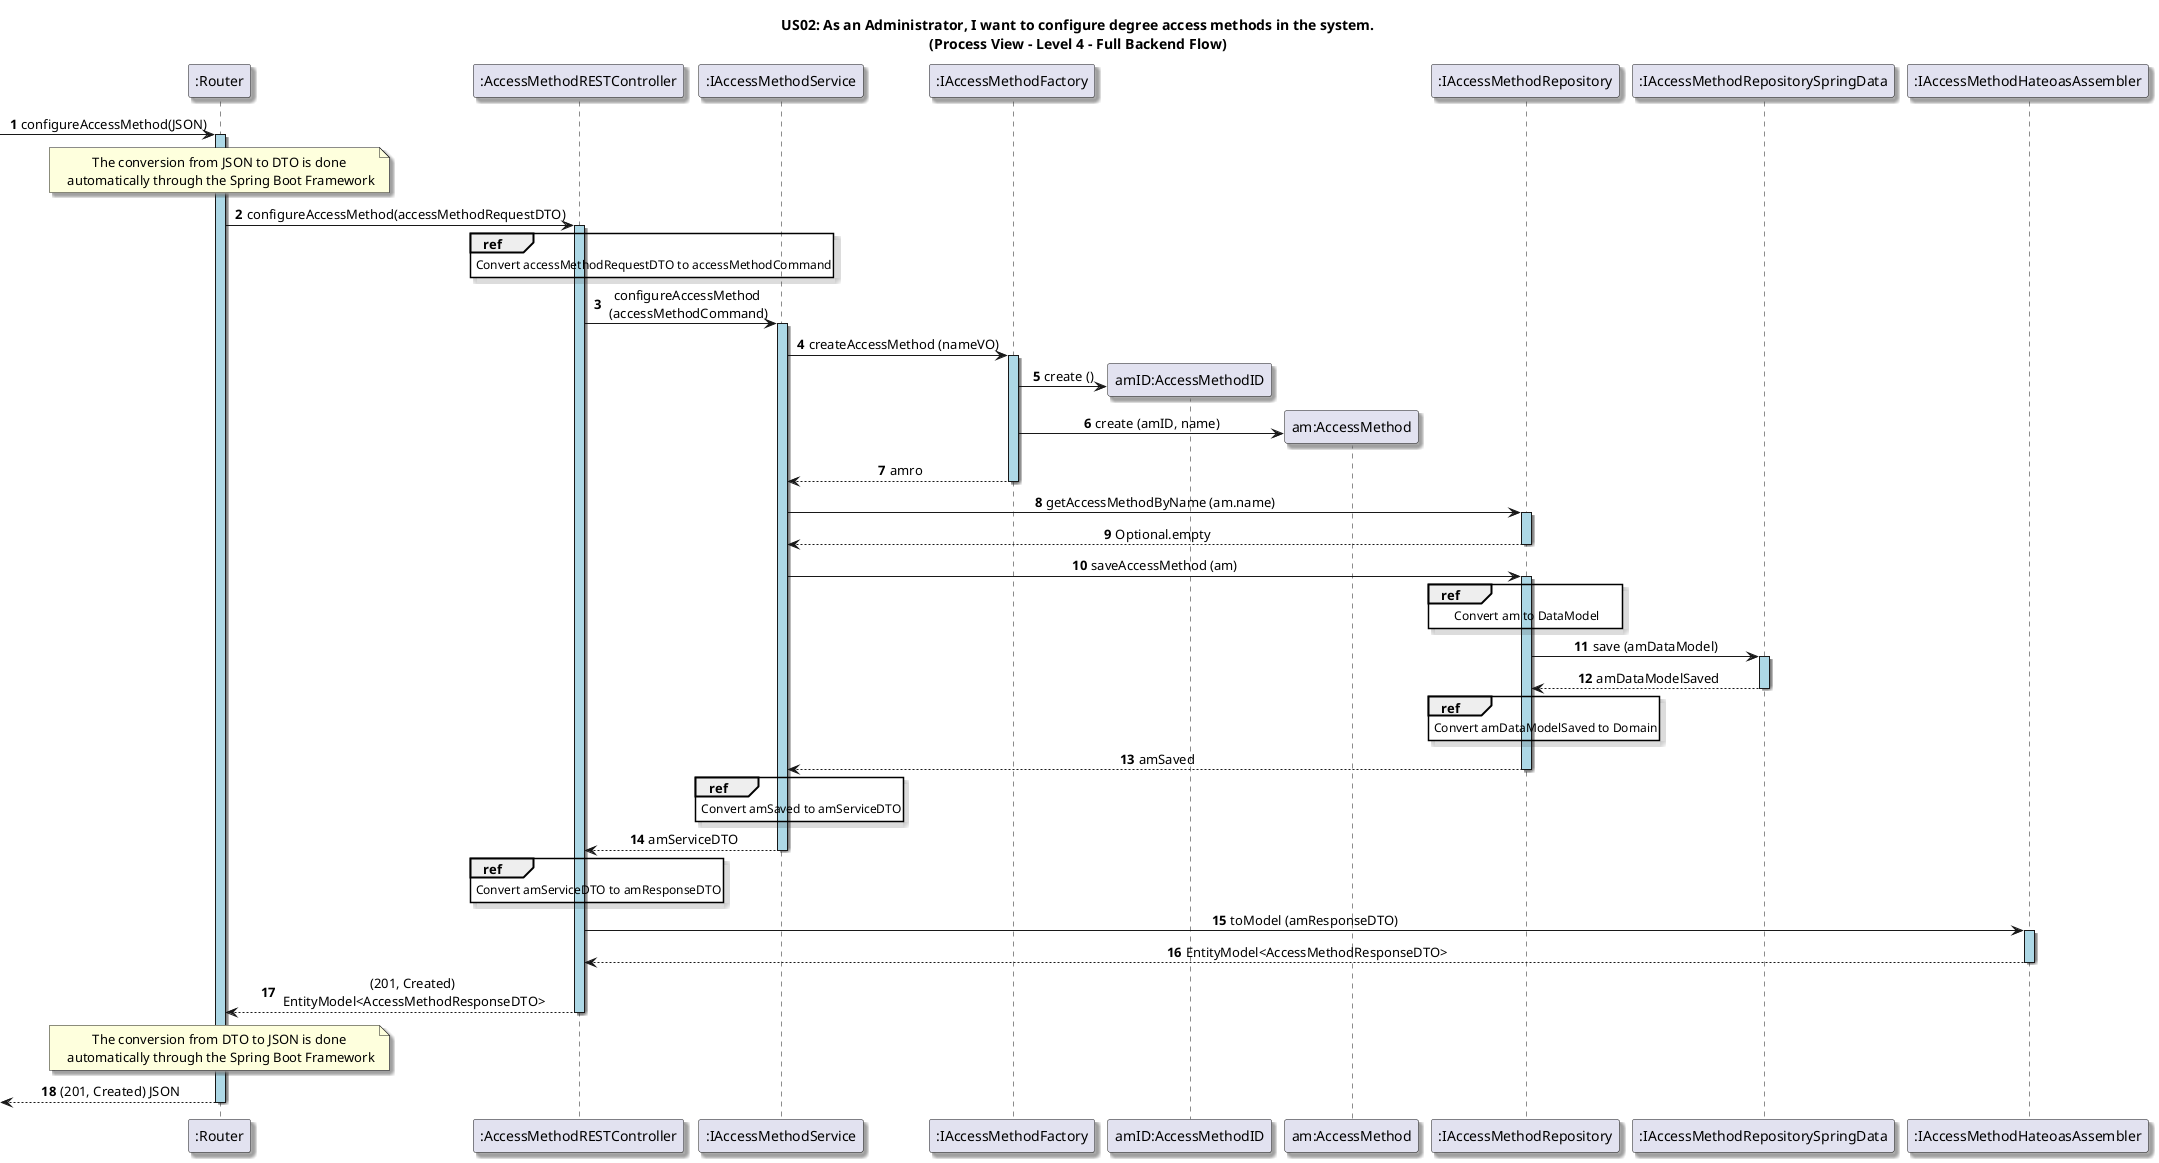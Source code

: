 

@startuml

title US02: As an Administrator, I want to configure degree access methods in the system.\n(Process View - Level 4 - Full Backend Flow)

skinparam defaultTextAlignment center
skinparam shadowing true


autonumber

participant ":Router" as router
-> router: configureAccessMethod(JSON)
activate router #LightBlue
note over router: The conversion from JSON to DTO is done\n automatically through the Spring Boot Framework

participant ":AccessMethodRESTController" as Controller
router -> Controller: configureAccessMethod(accessMethodRequestDTO)
activate Controller #LightBlue

ref over Controller
    Convert accessMethodRequestDTO to accessMethodCommand
end

participant ":IAccessMethodService" as Service
Controller -> Service: configureAccessMethod\n (accessMethodCommand)
activate Service #LightBlue


participant ":IAccessMethodFactory" as Factory
Service -> Factory: createAccessMethod (nameVO)
activate Factory #LightBlue 

create "amID:AccessMethodID"
Factory -> "amID:AccessMethodID": create ()

create "am:AccessMethod"
Factory -> "am:AccessMethod": create (amID, name)

Factory --> Service: amro
deactivate Factory


participant ":IAccessMethodRepository" as Repository
Service -> Repository: getAccessMethodByName (am.name)
activate Repository #LightBlue 
Repository --> Service: Optional.empty
deactivate Repository

Service -> Repository: saveAccessMethod (am)
activate Repository #LightBlue 

ref over Repository
    Convert am to DataModel
end

participant ":IAccessMethodRepositorySpringData" as springDataRepository
Repository -> springDataRepository: save (amDataModel)
activate springDataRepository #LightBlue 
springDataRepository --> Repository : amDataModelSaved
deactivate springDataRepository

ref over Repository
    Convert amDataModelSaved to Domain
end

Repository --> Service: amSaved
deactivate Repository


ref over Service
    Convert amSaved to amServiceDTO
end

Service --> Controller: amServiceDTO

deactivate Service

ref over Controller
    Convert amServiceDTO to amResponseDTO
end

participant ":IAccessMethodHateoasAssembler" as hateoasAssembler
Controller -> hateoasAssembler: toModel (amResponseDTO)
activate hateoasAssembler #LightBlue
hateoasAssembler --> Controller: EntityModel<AccessMethodResponseDTO>
deactivate hateoasAssembler #LightBlue
Controller --> router: (201, Created)\n EntityModel<AccessMethodResponseDTO>
deactivate Controller

note over router: The conversion from DTO to JSON is done\n automatically through the Spring Boot Framework

<-- router: (201, Created) JSON
deactivate router

@enduml

